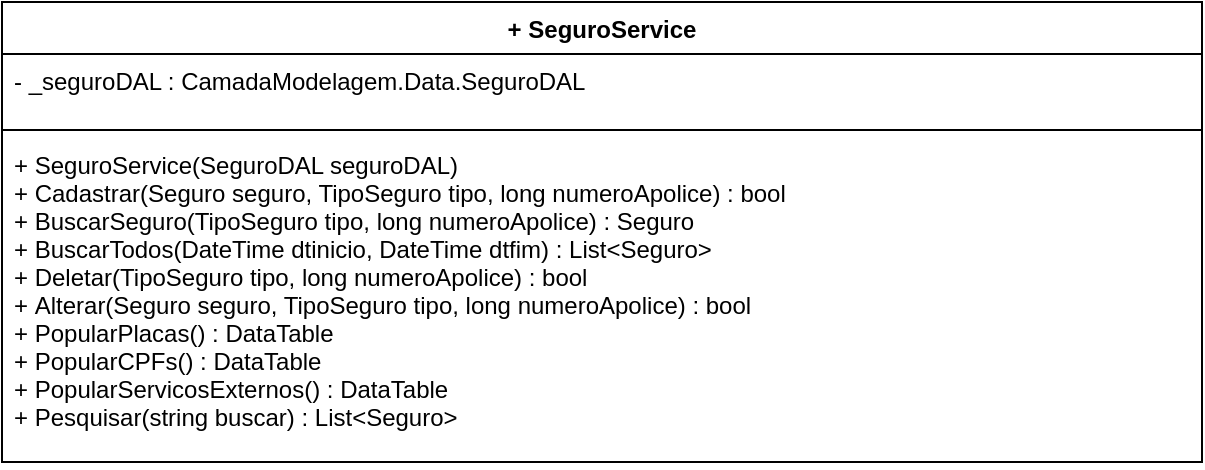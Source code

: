 <mxfile version="12.2.0" type="device" pages="1"><diagram id="-L9IpRQf3EQlU6v8rdQ8" name="Page-1"><mxGraphModel dx="984" dy="349" grid="1" gridSize="10" guides="1" tooltips="1" connect="1" arrows="1" fold="1" page="1" pageScale="1" pageWidth="1169" pageHeight="827" math="0" shadow="0"><root><mxCell id="0"/><mxCell id="1" parent="0"/><mxCell id="MYMX8F3CuHnzxPZbWVWI-5" value="+ SeguroService" style="swimlane;fontStyle=1;align=center;verticalAlign=top;childLayout=stackLayout;horizontal=1;startSize=26;horizontalStack=0;resizeParent=1;resizeParentMax=0;resizeLast=0;collapsible=1;marginBottom=0;" parent="1" vertex="1"><mxGeometry x="10" y="70" width="600" height="230" as="geometry"/></mxCell><mxCell id="MYMX8F3CuHnzxPZbWVWI-6" value="- _seguroDAL : CamadaModelagem.Data.SeguroDAL" style="text;strokeColor=none;fillColor=none;align=left;verticalAlign=top;spacingLeft=4;spacingRight=4;overflow=hidden;rotatable=0;points=[[0,0.5],[1,0.5]];portConstraint=eastwest;" parent="MYMX8F3CuHnzxPZbWVWI-5" vertex="1"><mxGeometry y="26" width="600" height="34" as="geometry"/></mxCell><mxCell id="MYMX8F3CuHnzxPZbWVWI-7" value="" style="line;strokeWidth=1;fillColor=none;align=left;verticalAlign=middle;spacingTop=-1;spacingLeft=3;spacingRight=3;rotatable=0;labelPosition=right;points=[];portConstraint=eastwest;" parent="MYMX8F3CuHnzxPZbWVWI-5" vertex="1"><mxGeometry y="60" width="600" height="8" as="geometry"/></mxCell><mxCell id="MYMX8F3CuHnzxPZbWVWI-8" value="+ SeguroService(SeguroDAL seguroDAL)&#10;+ Cadastrar(Seguro seguro, TipoSeguro tipo, long numeroApolice) : bool&#10;+ BuscarSeguro(TipoSeguro tipo, long numeroApolice) : Seguro&#10;+ BuscarTodos(DateTime dtinicio, DateTime dtfim) : List&lt;Seguro&gt;&#10;+ Deletar(TipoSeguro tipo, long numeroApolice) : bool&#10;+ Alterar(Seguro seguro, TipoSeguro tipo, long numeroApolice) : bool&#10;+ PopularPlacas() : DataTable&#10;+ PopularCPFs() : DataTable&#10;+ PopularServicosExternos() : DataTable&#10;+ Pesquisar(string buscar) : List&lt;Seguro&gt;  " style="text;strokeColor=none;fillColor=none;align=left;verticalAlign=top;spacingLeft=4;spacingRight=4;overflow=hidden;rotatable=0;points=[[0,0.5],[1,0.5]];portConstraint=eastwest;" parent="MYMX8F3CuHnzxPZbWVWI-5" vertex="1"><mxGeometry y="68" width="600" height="162" as="geometry"/></mxCell></root></mxGraphModel></diagram></mxfile>